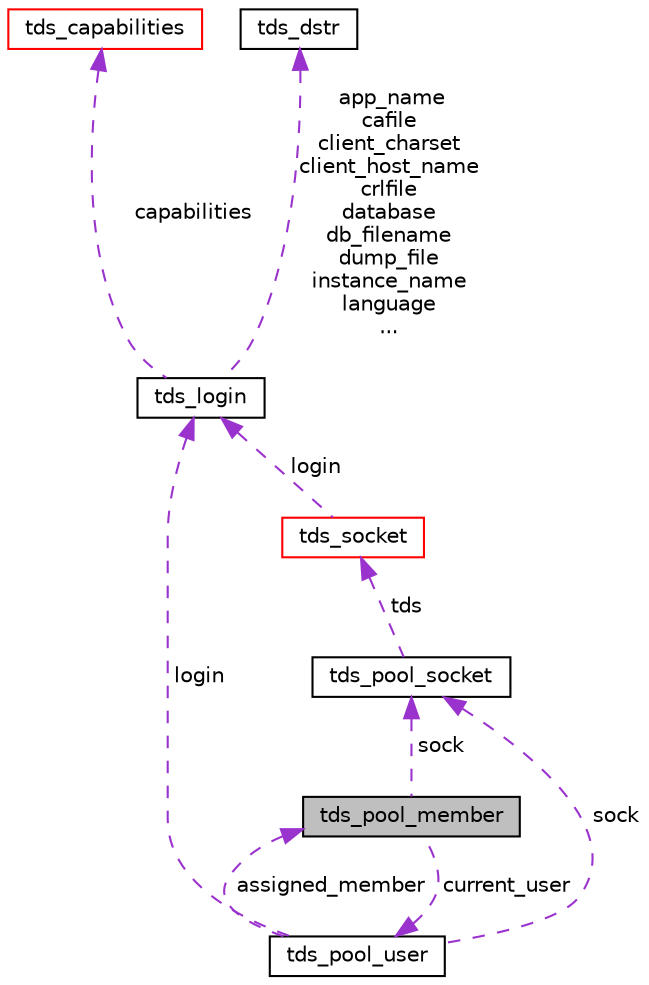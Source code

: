 digraph "tds_pool_member"
{
 // LATEX_PDF_SIZE
  edge [fontname="Helvetica",fontsize="10",labelfontname="Helvetica",labelfontsize="10"];
  node [fontname="Helvetica",fontsize="10",shape=record];
  Node1 [label="tds_pool_member",height=0.2,width=0.4,color="black", fillcolor="grey75", style="filled", fontcolor="black",tooltip=" "];
  Node2 -> Node1 [dir="back",color="darkorchid3",fontsize="10",style="dashed",label=" current_user" ,fontname="Helvetica"];
  Node2 [label="tds_pool_user",height=0.2,width=0.4,color="black", fillcolor="white", style="filled",URL="$a00691.html",tooltip=" "];
  Node1 -> Node2 [dir="back",color="darkorchid3",fontsize="10",style="dashed",label=" assigned_member" ,fontname="Helvetica"];
  Node3 -> Node2 [dir="back",color="darkorchid3",fontsize="10",style="dashed",label=" login" ,fontname="Helvetica"];
  Node3 [label="tds_login",height=0.2,width=0.4,color="black", fillcolor="white", style="filled",URL="$a01143.html",tooltip=" "];
  Node4 -> Node3 [dir="back",color="darkorchid3",fontsize="10",style="dashed",label=" capabilities" ,fontname="Helvetica"];
  Node4 [label="tds_capabilities",height=0.2,width=0.4,color="red", fillcolor="white", style="filled",URL="$a01139.html",tooltip=" "];
  Node6 -> Node3 [dir="back",color="darkorchid3",fontsize="10",style="dashed",label=" app_name\ncafile\nclient_charset\nclient_host_name\ncrlfile\ndatabase\ndb_filename\ndump_file\ninstance_name\nlanguage\n..." ,fontname="Helvetica"];
  Node6 [label="tds_dstr",height=0.2,width=0.4,color="black", fillcolor="white", style="filled",URL="$a01283.html",tooltip="Structure to hold a string."];
  Node7 -> Node2 [dir="back",color="darkorchid3",fontsize="10",style="dashed",label=" sock" ,fontname="Helvetica"];
  Node7 [label="tds_pool_socket",height=0.2,width=0.4,color="black", fillcolor="white", style="filled",URL="$a00687.html",tooltip=" "];
  Node8 -> Node7 [dir="back",color="darkorchid3",fontsize="10",style="dashed",label=" tds" ,fontname="Helvetica"];
  Node8 [label="tds_socket",height=0.2,width=0.4,color="red", fillcolor="white", style="filled",URL="$a01235.html",tooltip="Information for a server connection."];
  Node3 -> Node8 [dir="back",color="darkorchid3",fontsize="10",style="dashed",label=" login" ,fontname="Helvetica"];
  Node7 -> Node1 [dir="back",color="darkorchid3",fontsize="10",style="dashed",label=" sock" ,fontname="Helvetica"];
}
